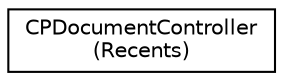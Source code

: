 digraph "Graphical Class Hierarchy"
{
  edge [fontname="Helvetica",fontsize="10",labelfontname="Helvetica",labelfontsize="10"];
  node [fontname="Helvetica",fontsize="10",shape=record];
  rankdir="LR";
  Node1 [label="CPDocumentController\l(Recents)",height=0.2,width=0.4,color="black", fillcolor="white", style="filled",URL="$category_c_p_document_controller_07_recents_08.html"];
}
